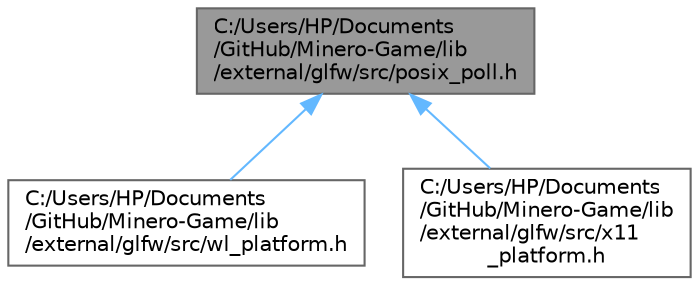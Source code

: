 digraph "C:/Users/HP/Documents/GitHub/Minero-Game/lib/external/glfw/src/posix_poll.h"
{
 // LATEX_PDF_SIZE
  bgcolor="transparent";
  edge [fontname=Helvetica,fontsize=10,labelfontname=Helvetica,labelfontsize=10];
  node [fontname=Helvetica,fontsize=10,shape=box,height=0.2,width=0.4];
  Node1 [id="Node000001",label="C:/Users/HP/Documents\l/GitHub/Minero-Game/lib\l/external/glfw/src/posix_poll.h",height=0.2,width=0.4,color="gray40", fillcolor="grey60", style="filled", fontcolor="black",tooltip=" "];
  Node1 -> Node2 [id="edge5_Node000001_Node000002",dir="back",color="steelblue1",style="solid",tooltip=" "];
  Node2 [id="Node000002",label="C:/Users/HP/Documents\l/GitHub/Minero-Game/lib\l/external/glfw/src/wl_platform.h",height=0.2,width=0.4,color="grey40", fillcolor="white", style="filled",URL="$lib_2external_2glfw_2src_2wl__platform_8h.html",tooltip=" "];
  Node1 -> Node3 [id="edge6_Node000001_Node000003",dir="back",color="steelblue1",style="solid",tooltip=" "];
  Node3 [id="Node000003",label="C:/Users/HP/Documents\l/GitHub/Minero-Game/lib\l/external/glfw/src/x11\l_platform.h",height=0.2,width=0.4,color="grey40", fillcolor="white", style="filled",URL="$lib_2external_2glfw_2src_2x11__platform_8h.html",tooltip=" "];
}
